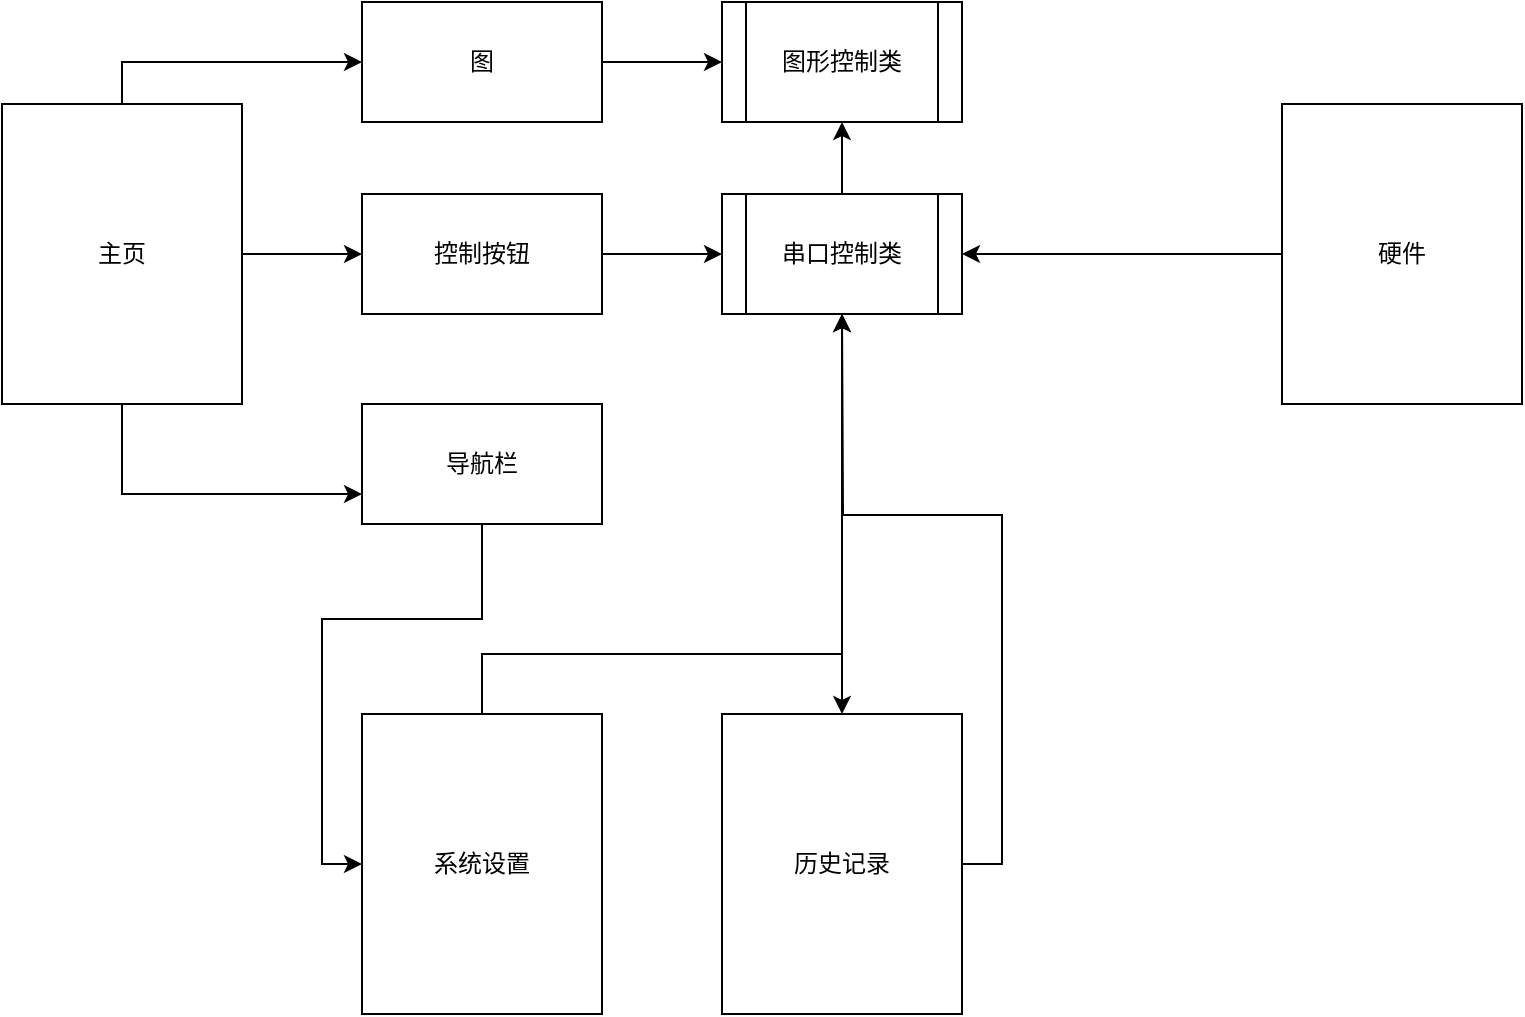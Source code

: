 <mxfile version="15.1.4" type="github"><diagram id="9udl37SGSDWrtvloPkDW" name="第 1 页"><mxGraphModel dx="1422" dy="813" grid="1" gridSize="10" guides="1" tooltips="1" connect="1" arrows="1" fold="1" page="1" pageScale="1" pageWidth="827" pageHeight="1169" math="0" shadow="0"><root><mxCell id="0"/><mxCell id="1" parent="0"/><mxCell id="INE9oFTvvOfeiSUKGnGT-16" style="edgeStyle=orthogonalEdgeStyle;rounded=0;orthogonalLoop=1;jettySize=auto;html=1;exitX=0.5;exitY=0;exitDx=0;exitDy=0;" edge="1" parent="1" source="INE9oFTvvOfeiSUKGnGT-2" target="INE9oFTvvOfeiSUKGnGT-3"><mxGeometry relative="1" as="geometry"/></mxCell><mxCell id="INE9oFTvvOfeiSUKGnGT-17" style="edgeStyle=orthogonalEdgeStyle;rounded=0;orthogonalLoop=1;jettySize=auto;html=1;exitX=1;exitY=0.5;exitDx=0;exitDy=0;" edge="1" parent="1" source="INE9oFTvvOfeiSUKGnGT-2" target="INE9oFTvvOfeiSUKGnGT-4"><mxGeometry relative="1" as="geometry"/></mxCell><mxCell id="INE9oFTvvOfeiSUKGnGT-20" style="edgeStyle=orthogonalEdgeStyle;rounded=0;orthogonalLoop=1;jettySize=auto;html=1;entryX=0;entryY=0.75;entryDx=0;entryDy=0;exitX=0.5;exitY=1;exitDx=0;exitDy=0;" edge="1" parent="1" source="INE9oFTvvOfeiSUKGnGT-2" target="INE9oFTvvOfeiSUKGnGT-7"><mxGeometry relative="1" as="geometry"/></mxCell><mxCell id="INE9oFTvvOfeiSUKGnGT-2" value="主页" style="rounded=0;whiteSpace=wrap;html=1;" vertex="1" parent="1"><mxGeometry x="40" y="85" width="120" height="150" as="geometry"/></mxCell><mxCell id="INE9oFTvvOfeiSUKGnGT-23" style="edgeStyle=orthogonalEdgeStyle;rounded=0;orthogonalLoop=1;jettySize=auto;html=1;exitX=1;exitY=0.5;exitDx=0;exitDy=0;entryX=0;entryY=0.5;entryDx=0;entryDy=0;" edge="1" parent="1" source="INE9oFTvvOfeiSUKGnGT-3" target="INE9oFTvvOfeiSUKGnGT-10"><mxGeometry relative="1" as="geometry"/></mxCell><mxCell id="INE9oFTvvOfeiSUKGnGT-3" value="图" style="rounded=0;whiteSpace=wrap;html=1;" vertex="1" parent="1"><mxGeometry x="220" y="34" width="120" height="60" as="geometry"/></mxCell><mxCell id="INE9oFTvvOfeiSUKGnGT-24" style="edgeStyle=orthogonalEdgeStyle;rounded=0;orthogonalLoop=1;jettySize=auto;html=1;exitX=1;exitY=0.5;exitDx=0;exitDy=0;" edge="1" parent="1" source="INE9oFTvvOfeiSUKGnGT-4" target="INE9oFTvvOfeiSUKGnGT-9"><mxGeometry relative="1" as="geometry"/></mxCell><mxCell id="INE9oFTvvOfeiSUKGnGT-4" value="控制按钮" style="rounded=0;whiteSpace=wrap;html=1;" vertex="1" parent="1"><mxGeometry x="220" y="130" width="120" height="60" as="geometry"/></mxCell><mxCell id="INE9oFTvvOfeiSUKGnGT-15" style="edgeStyle=orthogonalEdgeStyle;rounded=0;orthogonalLoop=1;jettySize=auto;html=1;entryX=0.5;entryY=1;entryDx=0;entryDy=0;" edge="1" parent="1" source="INE9oFTvvOfeiSUKGnGT-5" target="INE9oFTvvOfeiSUKGnGT-9"><mxGeometry relative="1" as="geometry"><Array as="points"><mxPoint x="280" y="360"/><mxPoint x="460" y="360"/></Array></mxGeometry></mxCell><mxCell id="INE9oFTvvOfeiSUKGnGT-5" value="系统设置" style="rounded=0;whiteSpace=wrap;html=1;" vertex="1" parent="1"><mxGeometry x="220" y="390" width="120" height="150" as="geometry"/></mxCell><mxCell id="INE9oFTvvOfeiSUKGnGT-14" style="edgeStyle=orthogonalEdgeStyle;rounded=0;orthogonalLoop=1;jettySize=auto;html=1;exitX=1;exitY=0.5;exitDx=0;exitDy=0;" edge="1" parent="1" source="INE9oFTvvOfeiSUKGnGT-6"><mxGeometry relative="1" as="geometry"><mxPoint x="460" y="190" as="targetPoint"/></mxGeometry></mxCell><mxCell id="INE9oFTvvOfeiSUKGnGT-6" value="历史记录" style="rounded=0;whiteSpace=wrap;html=1;" vertex="1" parent="1"><mxGeometry x="400" y="390" width="120" height="150" as="geometry"/></mxCell><mxCell id="INE9oFTvvOfeiSUKGnGT-21" style="edgeStyle=orthogonalEdgeStyle;rounded=0;orthogonalLoop=1;jettySize=auto;html=1;exitX=0.5;exitY=1;exitDx=0;exitDy=0;entryX=0;entryY=0.5;entryDx=0;entryDy=0;" edge="1" parent="1" source="INE9oFTvvOfeiSUKGnGT-7" target="INE9oFTvvOfeiSUKGnGT-5"><mxGeometry relative="1" as="geometry"/></mxCell><mxCell id="INE9oFTvvOfeiSUKGnGT-7" value="导航栏" style="rounded=0;whiteSpace=wrap;html=1;" vertex="1" parent="1"><mxGeometry x="220" y="235" width="120" height="60" as="geometry"/></mxCell><mxCell id="INE9oFTvvOfeiSUKGnGT-13" style="edgeStyle=orthogonalEdgeStyle;rounded=0;orthogonalLoop=1;jettySize=auto;html=1;exitX=0.5;exitY=1;exitDx=0;exitDy=0;entryX=0.5;entryY=0;entryDx=0;entryDy=0;" edge="1" parent="1" source="INE9oFTvvOfeiSUKGnGT-9" target="INE9oFTvvOfeiSUKGnGT-6"><mxGeometry relative="1" as="geometry"/></mxCell><mxCell id="INE9oFTvvOfeiSUKGnGT-25" style="edgeStyle=orthogonalEdgeStyle;rounded=0;orthogonalLoop=1;jettySize=auto;html=1;exitX=0.5;exitY=0;exitDx=0;exitDy=0;entryX=0.5;entryY=1;entryDx=0;entryDy=0;" edge="1" parent="1" source="INE9oFTvvOfeiSUKGnGT-9" target="INE9oFTvvOfeiSUKGnGT-10"><mxGeometry relative="1" as="geometry"/></mxCell><mxCell id="INE9oFTvvOfeiSUKGnGT-9" value="串口控制类" style="shape=process;whiteSpace=wrap;html=1;backgroundOutline=1;" vertex="1" parent="1"><mxGeometry x="400" y="130" width="120" height="60" as="geometry"/></mxCell><mxCell id="INE9oFTvvOfeiSUKGnGT-10" value="图形控制类" style="shape=process;whiteSpace=wrap;html=1;backgroundOutline=1;" vertex="1" parent="1"><mxGeometry x="400" y="34" width="120" height="60" as="geometry"/></mxCell><mxCell id="INE9oFTvvOfeiSUKGnGT-12" style="edgeStyle=orthogonalEdgeStyle;rounded=0;orthogonalLoop=1;jettySize=auto;html=1;entryX=1;entryY=0.5;entryDx=0;entryDy=0;" edge="1" parent="1" source="INE9oFTvvOfeiSUKGnGT-11" target="INE9oFTvvOfeiSUKGnGT-9"><mxGeometry relative="1" as="geometry"/></mxCell><mxCell id="INE9oFTvvOfeiSUKGnGT-11" value="硬件" style="rounded=0;whiteSpace=wrap;html=1;" vertex="1" parent="1"><mxGeometry x="680" y="85" width="120" height="150" as="geometry"/></mxCell></root></mxGraphModel></diagram></mxfile>